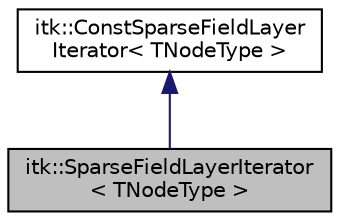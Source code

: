 digraph "itk::SparseFieldLayerIterator&lt; TNodeType &gt;"
{
 // LATEX_PDF_SIZE
  edge [fontname="Helvetica",fontsize="10",labelfontname="Helvetica",labelfontsize="10"];
  node [fontname="Helvetica",fontsize="10",shape=record];
  Node1 [label="itk::SparseFieldLayerIterator\l\< TNodeType \>",height=0.2,width=0.4,color="black", fillcolor="grey75", style="filled", fontcolor="black",tooltip="The non-const version of the ConstSparseFieldLayerIterator."];
  Node2 -> Node1 [dir="back",color="midnightblue",fontsize="10",style="solid",fontname="Helvetica"];
  Node2 [label="itk::ConstSparseFieldLayer\lIterator\< TNodeType \>",height=0.2,width=0.4,color="black", fillcolor="white", style="filled",URL="$classitk_1_1ConstSparseFieldLayerIterator.html",tooltip="Used to iterate through an itkSparseFieldLayer."];
}
